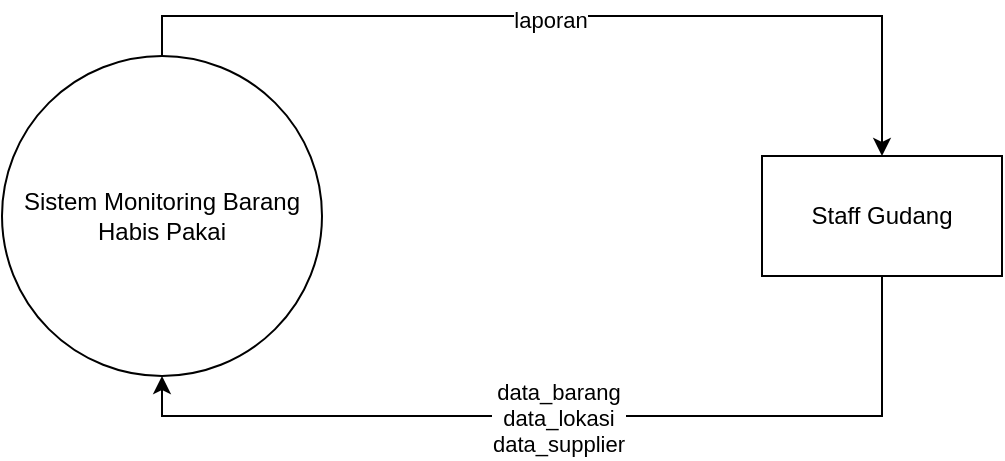 <mxfile version="20.7.4" type="github">
  <diagram id="DQqvc7xGPJHcMbatQZce" name="Page-1">
    <mxGraphModel dx="1434" dy="774" grid="1" gridSize="10" guides="1" tooltips="1" connect="1" arrows="1" fold="1" page="1" pageScale="1" pageWidth="1100" pageHeight="850" math="0" shadow="0">
      <root>
        <mxCell id="0" />
        <mxCell id="1" parent="0" />
        <mxCell id="ol0iWD4KZcuWYdtjdaJJ-5" style="edgeStyle=orthogonalEdgeStyle;rounded=0;orthogonalLoop=1;jettySize=auto;html=1;exitX=0.5;exitY=0;exitDx=0;exitDy=0;entryX=0.5;entryY=0;entryDx=0;entryDy=0;" edge="1" parent="1" source="ol0iWD4KZcuWYdtjdaJJ-1" target="ol0iWD4KZcuWYdtjdaJJ-2">
          <mxGeometry relative="1" as="geometry" />
        </mxCell>
        <mxCell id="ol0iWD4KZcuWYdtjdaJJ-7" value="laporan" style="edgeLabel;html=1;align=center;verticalAlign=middle;resizable=0;points=[];" vertex="1" connectable="0" parent="ol0iWD4KZcuWYdtjdaJJ-5">
          <mxGeometry x="-0.049" y="-2" relative="1" as="geometry">
            <mxPoint as="offset" />
          </mxGeometry>
        </mxCell>
        <mxCell id="ol0iWD4KZcuWYdtjdaJJ-1" value="Sistem Monitoring Barang Habis Pakai" style="ellipse;whiteSpace=wrap;html=1;aspect=fixed;" vertex="1" parent="1">
          <mxGeometry x="340" y="280" width="160" height="160" as="geometry" />
        </mxCell>
        <mxCell id="ol0iWD4KZcuWYdtjdaJJ-6" style="edgeStyle=orthogonalEdgeStyle;rounded=0;orthogonalLoop=1;jettySize=auto;html=1;exitX=0.5;exitY=1;exitDx=0;exitDy=0;entryX=0.5;entryY=1;entryDx=0;entryDy=0;" edge="1" parent="1" source="ol0iWD4KZcuWYdtjdaJJ-2" target="ol0iWD4KZcuWYdtjdaJJ-1">
          <mxGeometry relative="1" as="geometry" />
        </mxCell>
        <mxCell id="ol0iWD4KZcuWYdtjdaJJ-9" value="&lt;div&gt;data_barang&lt;/div&gt;&lt;div&gt;data_lokasi&lt;/div&gt;&lt;div&gt;data_supplier&lt;br&gt;&lt;/div&gt;" style="edgeLabel;html=1;align=center;verticalAlign=middle;resizable=0;points=[];" vertex="1" connectable="0" parent="ol0iWD4KZcuWYdtjdaJJ-6">
          <mxGeometry x="0.031" y="1" relative="1" as="geometry">
            <mxPoint as="offset" />
          </mxGeometry>
        </mxCell>
        <mxCell id="ol0iWD4KZcuWYdtjdaJJ-2" value="Staff Gudang" style="rounded=0;whiteSpace=wrap;html=1;" vertex="1" parent="1">
          <mxGeometry x="720" y="330" width="120" height="60" as="geometry" />
        </mxCell>
      </root>
    </mxGraphModel>
  </diagram>
</mxfile>
